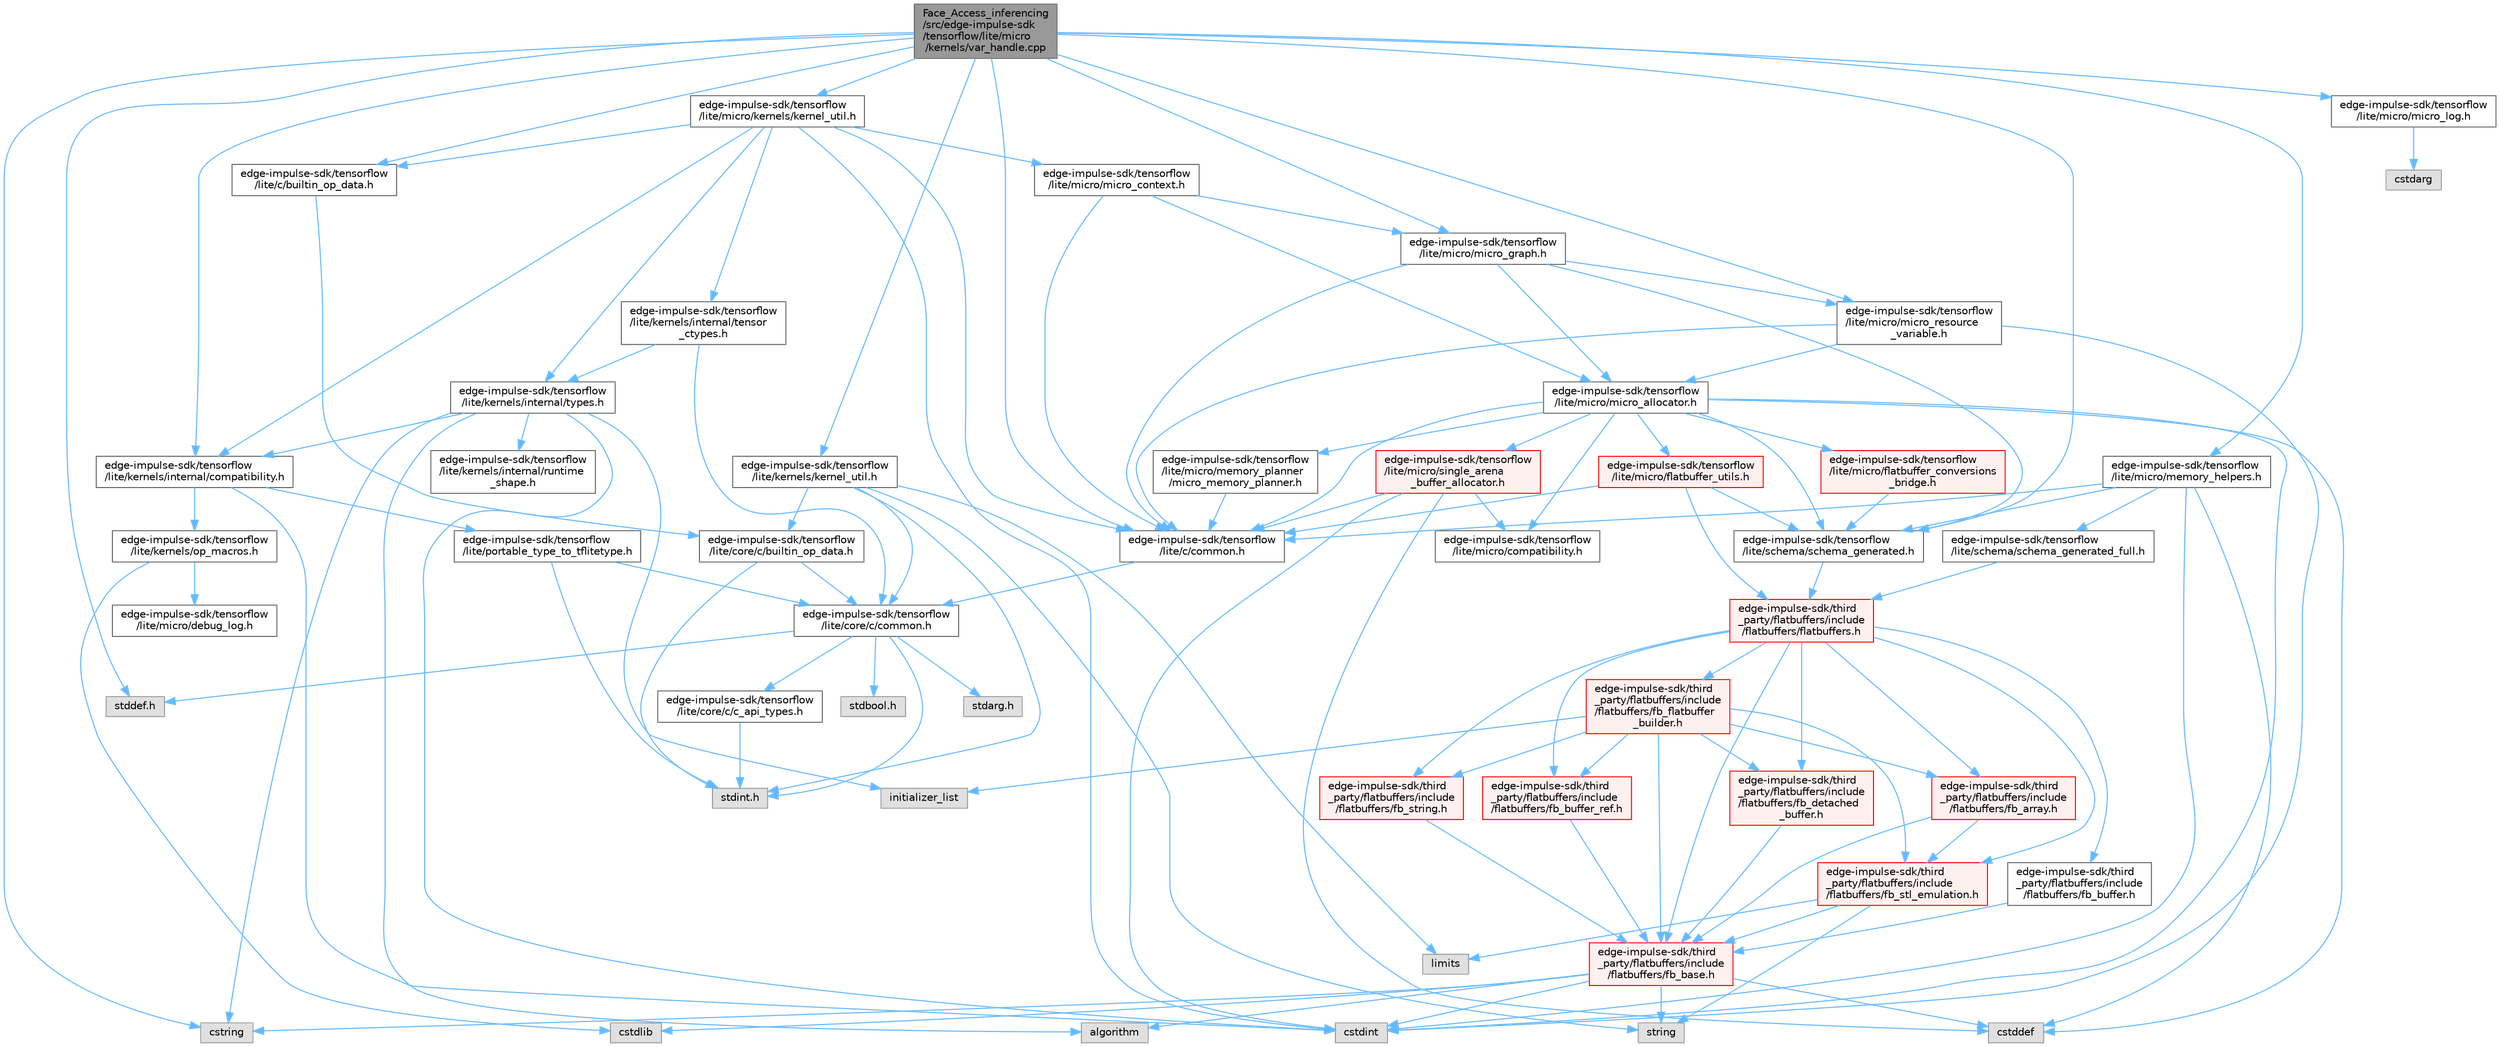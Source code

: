 digraph "Face_Access_inferencing/src/edge-impulse-sdk/tensorflow/lite/micro/kernels/var_handle.cpp"
{
 // LATEX_PDF_SIZE
  bgcolor="transparent";
  edge [fontname=Helvetica,fontsize=10,labelfontname=Helvetica,labelfontsize=10];
  node [fontname=Helvetica,fontsize=10,shape=box,height=0.2,width=0.4];
  Node1 [id="Node000001",label="Face_Access_inferencing\l/src/edge-impulse-sdk\l/tensorflow/lite/micro\l/kernels/var_handle.cpp",height=0.2,width=0.4,color="gray40", fillcolor="grey60", style="filled", fontcolor="black",tooltip=" "];
  Node1 -> Node2 [id="edge116_Node000001_Node000002",color="steelblue1",style="solid",tooltip=" "];
  Node2 [id="Node000002",label="stddef.h",height=0.2,width=0.4,color="grey60", fillcolor="#E0E0E0", style="filled",tooltip=" "];
  Node1 -> Node3 [id="edge117_Node000001_Node000003",color="steelblue1",style="solid",tooltip=" "];
  Node3 [id="Node000003",label="cstring",height=0.2,width=0.4,color="grey60", fillcolor="#E0E0E0", style="filled",tooltip=" "];
  Node1 -> Node4 [id="edge118_Node000001_Node000004",color="steelblue1",style="solid",tooltip=" "];
  Node4 [id="Node000004",label="edge-impulse-sdk/tensorflow\l/lite/c/builtin_op_data.h",height=0.2,width=0.4,color="grey40", fillcolor="white", style="filled",URL="$_face___access__inferencing_2src_2edge-impulse-sdk_2tensorflow_2lite_2c_2builtin__op__data_8h.html",tooltip=" "];
  Node4 -> Node5 [id="edge119_Node000004_Node000005",color="steelblue1",style="solid",tooltip=" "];
  Node5 [id="Node000005",label="edge-impulse-sdk/tensorflow\l/lite/core/c/builtin_op_data.h",height=0.2,width=0.4,color="grey40", fillcolor="white", style="filled",URL="$_face___access__inferencing_2src_2edge-impulse-sdk_2tensorflow_2lite_2core_2c_2builtin__op__data_8h.html",tooltip=" "];
  Node5 -> Node6 [id="edge120_Node000005_Node000006",color="steelblue1",style="solid",tooltip=" "];
  Node6 [id="Node000006",label="stdint.h",height=0.2,width=0.4,color="grey60", fillcolor="#E0E0E0", style="filled",tooltip=" "];
  Node5 -> Node7 [id="edge121_Node000005_Node000007",color="steelblue1",style="solid",tooltip=" "];
  Node7 [id="Node000007",label="edge-impulse-sdk/tensorflow\l/lite/core/c/common.h",height=0.2,width=0.4,color="grey40", fillcolor="white", style="filled",URL="$_face___access__inferencing_2src_2edge-impulse-sdk_2tensorflow_2lite_2core_2c_2common_8h.html",tooltip=" "];
  Node7 -> Node8 [id="edge122_Node000007_Node000008",color="steelblue1",style="solid",tooltip=" "];
  Node8 [id="Node000008",label="stdarg.h",height=0.2,width=0.4,color="grey60", fillcolor="#E0E0E0", style="filled",tooltip=" "];
  Node7 -> Node9 [id="edge123_Node000007_Node000009",color="steelblue1",style="solid",tooltip=" "];
  Node9 [id="Node000009",label="stdbool.h",height=0.2,width=0.4,color="grey60", fillcolor="#E0E0E0", style="filled",tooltip=" "];
  Node7 -> Node2 [id="edge124_Node000007_Node000002",color="steelblue1",style="solid",tooltip=" "];
  Node7 -> Node6 [id="edge125_Node000007_Node000006",color="steelblue1",style="solid",tooltip=" "];
  Node7 -> Node10 [id="edge126_Node000007_Node000010",color="steelblue1",style="solid",tooltip=" "];
  Node10 [id="Node000010",label="edge-impulse-sdk/tensorflow\l/lite/core/c/c_api_types.h",height=0.2,width=0.4,color="grey40", fillcolor="white", style="filled",URL="$_face___access__inferencing_2src_2edge-impulse-sdk_2tensorflow_2lite_2core_2c_2c__api__types_8h.html",tooltip=" "];
  Node10 -> Node6 [id="edge127_Node000010_Node000006",color="steelblue1",style="solid",tooltip=" "];
  Node1 -> Node11 [id="edge128_Node000001_Node000011",color="steelblue1",style="solid",tooltip=" "];
  Node11 [id="Node000011",label="edge-impulse-sdk/tensorflow\l/lite/c/common.h",height=0.2,width=0.4,color="grey40", fillcolor="white", style="filled",URL="$_face___access__inferencing_2src_2edge-impulse-sdk_2tensorflow_2lite_2c_2common_8h.html",tooltip=" "];
  Node11 -> Node7 [id="edge129_Node000011_Node000007",color="steelblue1",style="solid",tooltip=" "];
  Node1 -> Node12 [id="edge130_Node000001_Node000012",color="steelblue1",style="solid",tooltip=" "];
  Node12 [id="Node000012",label="edge-impulse-sdk/tensorflow\l/lite/kernels/internal/compatibility.h",height=0.2,width=0.4,color="grey40", fillcolor="white", style="filled",URL="$_face___access__inferencing_2src_2edge-impulse-sdk_2tensorflow_2lite_2kernels_2internal_2compatibility_8h.html",tooltip=" "];
  Node12 -> Node13 [id="edge131_Node000012_Node000013",color="steelblue1",style="solid",tooltip=" "];
  Node13 [id="Node000013",label="cstdint",height=0.2,width=0.4,color="grey60", fillcolor="#E0E0E0", style="filled",tooltip=" "];
  Node12 -> Node14 [id="edge132_Node000012_Node000014",color="steelblue1",style="solid",tooltip=" "];
  Node14 [id="Node000014",label="edge-impulse-sdk/tensorflow\l/lite/portable_type_to_tflitetype.h",height=0.2,width=0.4,color="grey40", fillcolor="white", style="filled",URL="$_face___access__inferencing_2src_2edge-impulse-sdk_2tensorflow_2lite_2portable__type__to__tflitetype_8h.html",tooltip=" "];
  Node14 -> Node6 [id="edge133_Node000014_Node000006",color="steelblue1",style="solid",tooltip=" "];
  Node14 -> Node7 [id="edge134_Node000014_Node000007",color="steelblue1",style="solid",tooltip=" "];
  Node12 -> Node15 [id="edge135_Node000012_Node000015",color="steelblue1",style="solid",tooltip=" "];
  Node15 [id="Node000015",label="edge-impulse-sdk/tensorflow\l/lite/kernels/op_macros.h",height=0.2,width=0.4,color="grey40", fillcolor="white", style="filled",URL="$_face___access__inferencing_2src_2edge-impulse-sdk_2tensorflow_2lite_2kernels_2op__macros_8h.html",tooltip=" "];
  Node15 -> Node16 [id="edge136_Node000015_Node000016",color="steelblue1",style="solid",tooltip=" "];
  Node16 [id="Node000016",label="edge-impulse-sdk/tensorflow\l/lite/micro/debug_log.h",height=0.2,width=0.4,color="grey40", fillcolor="white", style="filled",URL="$_face___access__inferencing_2src_2edge-impulse-sdk_2tensorflow_2lite_2micro_2debug__log_8h.html",tooltip=" "];
  Node15 -> Node17 [id="edge137_Node000015_Node000017",color="steelblue1",style="solid",tooltip=" "];
  Node17 [id="Node000017",label="cstdlib",height=0.2,width=0.4,color="grey60", fillcolor="#E0E0E0", style="filled",tooltip=" "];
  Node1 -> Node18 [id="edge138_Node000001_Node000018",color="steelblue1",style="solid",tooltip=" "];
  Node18 [id="Node000018",label="edge-impulse-sdk/tensorflow\l/lite/kernels/kernel_util.h",height=0.2,width=0.4,color="grey40", fillcolor="white", style="filled",URL="$_face___access__inferencing_2src_2edge-impulse-sdk_2tensorflow_2lite_2kernels_2kernel__util_8h.html",tooltip=" "];
  Node18 -> Node6 [id="edge139_Node000018_Node000006",color="steelblue1",style="solid",tooltip=" "];
  Node18 -> Node19 [id="edge140_Node000018_Node000019",color="steelblue1",style="solid",tooltip=" "];
  Node19 [id="Node000019",label="limits",height=0.2,width=0.4,color="grey60", fillcolor="#E0E0E0", style="filled",tooltip=" "];
  Node18 -> Node20 [id="edge141_Node000018_Node000020",color="steelblue1",style="solid",tooltip=" "];
  Node20 [id="Node000020",label="string",height=0.2,width=0.4,color="grey60", fillcolor="#E0E0E0", style="filled",tooltip=" "];
  Node18 -> Node5 [id="edge142_Node000018_Node000005",color="steelblue1",style="solid",tooltip=" "];
  Node18 -> Node7 [id="edge143_Node000018_Node000007",color="steelblue1",style="solid",tooltip=" "];
  Node1 -> Node21 [id="edge144_Node000001_Node000021",color="steelblue1",style="solid",tooltip=" "];
  Node21 [id="Node000021",label="edge-impulse-sdk/tensorflow\l/lite/micro/kernels/kernel_util.h",height=0.2,width=0.4,color="grey40", fillcolor="white", style="filled",URL="$_face___access__inferencing_2src_2edge-impulse-sdk_2tensorflow_2lite_2micro_2kernels_2kernel__util_8h.html",tooltip=" "];
  Node21 -> Node13 [id="edge145_Node000021_Node000013",color="steelblue1",style="solid",tooltip=" "];
  Node21 -> Node4 [id="edge146_Node000021_Node000004",color="steelblue1",style="solid",tooltip=" "];
  Node21 -> Node11 [id="edge147_Node000021_Node000011",color="steelblue1",style="solid",tooltip=" "];
  Node21 -> Node12 [id="edge148_Node000021_Node000012",color="steelblue1",style="solid",tooltip=" "];
  Node21 -> Node22 [id="edge149_Node000021_Node000022",color="steelblue1",style="solid",tooltip=" "];
  Node22 [id="Node000022",label="edge-impulse-sdk/tensorflow\l/lite/kernels/internal/tensor\l_ctypes.h",height=0.2,width=0.4,color="grey40", fillcolor="white", style="filled",URL="$_face___access__inferencing_2src_2edge-impulse-sdk_2tensorflow_2lite_2kernels_2internal_2tensor__ctypes_8h.html",tooltip=" "];
  Node22 -> Node7 [id="edge150_Node000022_Node000007",color="steelblue1",style="solid",tooltip=" "];
  Node22 -> Node23 [id="edge151_Node000022_Node000023",color="steelblue1",style="solid",tooltip=" "];
  Node23 [id="Node000023",label="edge-impulse-sdk/tensorflow\l/lite/kernels/internal/types.h",height=0.2,width=0.4,color="grey40", fillcolor="white", style="filled",URL="$_face___access__inferencing_2src_2edge-impulse-sdk_2tensorflow_2lite_2kernels_2internal_2types_8h.html",tooltip=" "];
  Node23 -> Node24 [id="edge152_Node000023_Node000024",color="steelblue1",style="solid",tooltip=" "];
  Node24 [id="Node000024",label="algorithm",height=0.2,width=0.4,color="grey60", fillcolor="#E0E0E0", style="filled",tooltip=" "];
  Node23 -> Node13 [id="edge153_Node000023_Node000013",color="steelblue1",style="solid",tooltip=" "];
  Node23 -> Node3 [id="edge154_Node000023_Node000003",color="steelblue1",style="solid",tooltip=" "];
  Node23 -> Node25 [id="edge155_Node000023_Node000025",color="steelblue1",style="solid",tooltip=" "];
  Node25 [id="Node000025",label="initializer_list",height=0.2,width=0.4,color="grey60", fillcolor="#E0E0E0", style="filled",tooltip=" "];
  Node23 -> Node12 [id="edge156_Node000023_Node000012",color="steelblue1",style="solid",tooltip=" "];
  Node23 -> Node26 [id="edge157_Node000023_Node000026",color="steelblue1",style="solid",tooltip=" "];
  Node26 [id="Node000026",label="edge-impulse-sdk/tensorflow\l/lite/kernels/internal/runtime\l_shape.h",height=0.2,width=0.4,color="grey40", fillcolor="white", style="filled",URL="$_face___access__inferencing_2src_2edge-impulse-sdk_2tensorflow_2lite_2kernels_2internal_2runtime__shape_8h.html",tooltip=" "];
  Node21 -> Node23 [id="edge158_Node000021_Node000023",color="steelblue1",style="solid",tooltip=" "];
  Node21 -> Node27 [id="edge159_Node000021_Node000027",color="steelblue1",style="solid",tooltip=" "];
  Node27 [id="Node000027",label="edge-impulse-sdk/tensorflow\l/lite/micro/micro_context.h",height=0.2,width=0.4,color="grey40", fillcolor="white", style="filled",URL="$_face___access__inferencing_2src_2edge-impulse-sdk_2tensorflow_2lite_2micro_2micro__context_8h.html",tooltip=" "];
  Node27 -> Node11 [id="edge160_Node000027_Node000011",color="steelblue1",style="solid",tooltip=" "];
  Node27 -> Node28 [id="edge161_Node000027_Node000028",color="steelblue1",style="solid",tooltip=" "];
  Node28 [id="Node000028",label="edge-impulse-sdk/tensorflow\l/lite/micro/micro_allocator.h",height=0.2,width=0.4,color="grey40", fillcolor="white", style="filled",URL="$_face___access__inferencing_2src_2edge-impulse-sdk_2tensorflow_2lite_2micro_2micro__allocator_8h.html",tooltip=" "];
  Node28 -> Node29 [id="edge162_Node000028_Node000029",color="steelblue1",style="solid",tooltip=" "];
  Node29 [id="Node000029",label="cstddef",height=0.2,width=0.4,color="grey60", fillcolor="#E0E0E0", style="filled",tooltip=" "];
  Node28 -> Node13 [id="edge163_Node000028_Node000013",color="steelblue1",style="solid",tooltip=" "];
  Node28 -> Node11 [id="edge164_Node000028_Node000011",color="steelblue1",style="solid",tooltip=" "];
  Node28 -> Node30 [id="edge165_Node000028_Node000030",color="steelblue1",style="solid",tooltip=" "];
  Node30 [id="Node000030",label="edge-impulse-sdk/tensorflow\l/lite/micro/single_arena\l_buffer_allocator.h",height=0.2,width=0.4,color="red", fillcolor="#FFF0F0", style="filled",URL="$_face___access__inferencing_2src_2edge-impulse-sdk_2tensorflow_2lite_2micro_2single__arena__buffer__allocator_8h.html",tooltip=" "];
  Node30 -> Node29 [id="edge166_Node000030_Node000029",color="steelblue1",style="solid",tooltip=" "];
  Node30 -> Node13 [id="edge167_Node000030_Node000013",color="steelblue1",style="solid",tooltip=" "];
  Node30 -> Node11 [id="edge168_Node000030_Node000011",color="steelblue1",style="solid",tooltip=" "];
  Node30 -> Node33 [id="edge169_Node000030_Node000033",color="steelblue1",style="solid",tooltip=" "];
  Node33 [id="Node000033",label="edge-impulse-sdk/tensorflow\l/lite/micro/compatibility.h",height=0.2,width=0.4,color="grey40", fillcolor="white", style="filled",URL="$_face___access__inferencing_2src_2edge-impulse-sdk_2tensorflow_2lite_2micro_2compatibility_8h.html",tooltip=" "];
  Node28 -> Node33 [id="edge170_Node000028_Node000033",color="steelblue1",style="solid",tooltip=" "];
  Node28 -> Node34 [id="edge171_Node000028_Node000034",color="steelblue1",style="solid",tooltip=" "];
  Node34 [id="Node000034",label="edge-impulse-sdk/tensorflow\l/lite/micro/flatbuffer_utils.h",height=0.2,width=0.4,color="red", fillcolor="#FFF0F0", style="filled",URL="$_face___access__inferencing_2src_2edge-impulse-sdk_2tensorflow_2lite_2micro_2flatbuffer__utils_8h.html",tooltip=" "];
  Node34 -> Node35 [id="edge172_Node000034_Node000035",color="steelblue1",style="solid",tooltip=" "];
  Node35 [id="Node000035",label="edge-impulse-sdk/third\l_party/flatbuffers/include\l/flatbuffers/flatbuffers.h",height=0.2,width=0.4,color="red", fillcolor="#FFF0F0", style="filled",URL="$_face___access__inferencing_2src_2edge-impulse-sdk_2third__party_2flatbuffers_2include_2flatbuffers_2flatbuffers_8h.html",tooltip=" "];
  Node35 -> Node36 [id="edge173_Node000035_Node000036",color="steelblue1",style="solid",tooltip=" "];
  Node36 [id="Node000036",label="edge-impulse-sdk/third\l_party/flatbuffers/include\l/flatbuffers/fb_array.h",height=0.2,width=0.4,color="red", fillcolor="#FFF0F0", style="filled",URL="$fb__array_8h.html",tooltip=" "];
  Node36 -> Node37 [id="edge174_Node000036_Node000037",color="steelblue1",style="solid",tooltip=" "];
  Node37 [id="Node000037",label="edge-impulse-sdk/third\l_party/flatbuffers/include\l/flatbuffers/fb_base.h",height=0.2,width=0.4,color="red", fillcolor="#FFF0F0", style="filled",URL="$fb__base_8h.html",tooltip=" "];
  Node37 -> Node13 [id="edge175_Node000037_Node000013",color="steelblue1",style="solid",tooltip=" "];
  Node37 -> Node29 [id="edge176_Node000037_Node000029",color="steelblue1",style="solid",tooltip=" "];
  Node37 -> Node17 [id="edge177_Node000037_Node000017",color="steelblue1",style="solid",tooltip=" "];
  Node37 -> Node3 [id="edge178_Node000037_Node000003",color="steelblue1",style="solid",tooltip=" "];
  Node37 -> Node20 [id="edge179_Node000037_Node000020",color="steelblue1",style="solid",tooltip=" "];
  Node37 -> Node24 [id="edge180_Node000037_Node000024",color="steelblue1",style="solid",tooltip=" "];
  Node36 -> Node45 [id="edge181_Node000036_Node000045",color="steelblue1",style="solid",tooltip=" "];
  Node45 [id="Node000045",label="edge-impulse-sdk/third\l_party/flatbuffers/include\l/flatbuffers/fb_stl_emulation.h",height=0.2,width=0.4,color="red", fillcolor="#FFF0F0", style="filled",URL="$fb__stl__emulation_8h.html",tooltip=" "];
  Node45 -> Node37 [id="edge182_Node000045_Node000037",color="steelblue1",style="solid",tooltip=" "];
  Node45 -> Node20 [id="edge183_Node000045_Node000020",color="steelblue1",style="solid",tooltip=" "];
  Node45 -> Node19 [id="edge184_Node000045_Node000019",color="steelblue1",style="solid",tooltip=" "];
  Node35 -> Node37 [id="edge185_Node000035_Node000037",color="steelblue1",style="solid",tooltip=" "];
  Node35 -> Node47 [id="edge186_Node000035_Node000047",color="steelblue1",style="solid",tooltip=" "];
  Node47 [id="Node000047",label="edge-impulse-sdk/third\l_party/flatbuffers/include\l/flatbuffers/fb_buffer.h",height=0.2,width=0.4,color="grey40", fillcolor="white", style="filled",URL="$fb__buffer_8h.html",tooltip=" "];
  Node47 -> Node37 [id="edge187_Node000047_Node000037",color="steelblue1",style="solid",tooltip=" "];
  Node35 -> Node48 [id="edge188_Node000035_Node000048",color="steelblue1",style="solid",tooltip=" "];
  Node48 [id="Node000048",label="edge-impulse-sdk/third\l_party/flatbuffers/include\l/flatbuffers/fb_buffer_ref.h",height=0.2,width=0.4,color="red", fillcolor="#FFF0F0", style="filled",URL="$fb__buffer__ref_8h.html",tooltip=" "];
  Node48 -> Node37 [id="edge189_Node000048_Node000037",color="steelblue1",style="solid",tooltip=" "];
  Node35 -> Node50 [id="edge190_Node000035_Node000050",color="steelblue1",style="solid",tooltip=" "];
  Node50 [id="Node000050",label="edge-impulse-sdk/third\l_party/flatbuffers/include\l/flatbuffers/fb_detached\l_buffer.h",height=0.2,width=0.4,color="red", fillcolor="#FFF0F0", style="filled",URL="$fb__detached__buffer_8h.html",tooltip=" "];
  Node50 -> Node37 [id="edge191_Node000050_Node000037",color="steelblue1",style="solid",tooltip=" "];
  Node35 -> Node53 [id="edge192_Node000035_Node000053",color="steelblue1",style="solid",tooltip=" "];
  Node53 [id="Node000053",label="edge-impulse-sdk/third\l_party/flatbuffers/include\l/flatbuffers/fb_flatbuffer\l_builder.h",height=0.2,width=0.4,color="red", fillcolor="#FFF0F0", style="filled",URL="$fb__flatbuffer__builder_8h.html",tooltip=" "];
  Node53 -> Node25 [id="edge193_Node000053_Node000025",color="steelblue1",style="solid",tooltip=" "];
  Node53 -> Node36 [id="edge194_Node000053_Node000036",color="steelblue1",style="solid",tooltip=" "];
  Node53 -> Node37 [id="edge195_Node000053_Node000037",color="steelblue1",style="solid",tooltip=" "];
  Node53 -> Node48 [id="edge196_Node000053_Node000048",color="steelblue1",style="solid",tooltip=" "];
  Node53 -> Node50 [id="edge197_Node000053_Node000050",color="steelblue1",style="solid",tooltip=" "];
  Node53 -> Node45 [id="edge198_Node000053_Node000045",color="steelblue1",style="solid",tooltip=" "];
  Node53 -> Node55 [id="edge199_Node000053_Node000055",color="steelblue1",style="solid",tooltip=" "];
  Node55 [id="Node000055",label="edge-impulse-sdk/third\l_party/flatbuffers/include\l/flatbuffers/fb_string.h",height=0.2,width=0.4,color="red", fillcolor="#FFF0F0", style="filled",URL="$fb__string_8h.html",tooltip=" "];
  Node55 -> Node37 [id="edge200_Node000055_Node000037",color="steelblue1",style="solid",tooltip=" "];
  Node35 -> Node45 [id="edge201_Node000035_Node000045",color="steelblue1",style="solid",tooltip=" "];
  Node35 -> Node55 [id="edge202_Node000035_Node000055",color="steelblue1",style="solid",tooltip=" "];
  Node34 -> Node11 [id="edge203_Node000034_Node000011",color="steelblue1",style="solid",tooltip=" "];
  Node34 -> Node66 [id="edge204_Node000034_Node000066",color="steelblue1",style="solid",tooltip=" "];
  Node66 [id="Node000066",label="edge-impulse-sdk/tensorflow\l/lite/schema/schema_generated.h",height=0.2,width=0.4,color="grey40", fillcolor="white", style="filled",URL="$_face___access__inferencing_2src_2edge-impulse-sdk_2tensorflow_2lite_2schema_2schema__generated_8h.html",tooltip=" "];
  Node66 -> Node35 [id="edge205_Node000066_Node000035",color="steelblue1",style="solid",tooltip=" "];
  Node28 -> Node67 [id="edge206_Node000028_Node000067",color="steelblue1",style="solid",tooltip=" "];
  Node67 [id="Node000067",label="edge-impulse-sdk/tensorflow\l/lite/micro/memory_planner\l/micro_memory_planner.h",height=0.2,width=0.4,color="grey40", fillcolor="white", style="filled",URL="$_face___access__inferencing_2src_2edge-impulse-sdk_2tensorflow_2lite_2micro_2memory__planner_2micro__memory__planner_8h.html",tooltip=" "];
  Node67 -> Node11 [id="edge207_Node000067_Node000011",color="steelblue1",style="solid",tooltip=" "];
  Node28 -> Node68 [id="edge208_Node000028_Node000068",color="steelblue1",style="solid",tooltip=" "];
  Node68 [id="Node000068",label="edge-impulse-sdk/tensorflow\l/lite/micro/flatbuffer_conversions\l_bridge.h",height=0.2,width=0.4,color="red", fillcolor="#FFF0F0", style="filled",URL="$_face___access__inferencing_2src_2edge-impulse-sdk_2tensorflow_2lite_2micro_2flatbuffer__conversions__bridge_8h.html",tooltip=" "];
  Node68 -> Node66 [id="edge209_Node000068_Node000066",color="steelblue1",style="solid",tooltip=" "];
  Node28 -> Node66 [id="edge210_Node000028_Node000066",color="steelblue1",style="solid",tooltip=" "];
  Node27 -> Node73 [id="edge211_Node000027_Node000073",color="steelblue1",style="solid",tooltip=" "];
  Node73 [id="Node000073",label="edge-impulse-sdk/tensorflow\l/lite/micro/micro_graph.h",height=0.2,width=0.4,color="grey40", fillcolor="white", style="filled",URL="$_face___access__inferencing_2src_2edge-impulse-sdk_2tensorflow_2lite_2micro_2micro__graph_8h.html",tooltip=" "];
  Node73 -> Node11 [id="edge212_Node000073_Node000011",color="steelblue1",style="solid",tooltip=" "];
  Node73 -> Node28 [id="edge213_Node000073_Node000028",color="steelblue1",style="solid",tooltip=" "];
  Node73 -> Node74 [id="edge214_Node000073_Node000074",color="steelblue1",style="solid",tooltip=" "];
  Node74 [id="Node000074",label="edge-impulse-sdk/tensorflow\l/lite/micro/micro_resource\l_variable.h",height=0.2,width=0.4,color="grey40", fillcolor="white", style="filled",URL="$_face___access__inferencing_2src_2edge-impulse-sdk_2tensorflow_2lite_2micro_2micro__resource__variable_8h.html",tooltip=" "];
  Node74 -> Node13 [id="edge215_Node000074_Node000013",color="steelblue1",style="solid",tooltip=" "];
  Node74 -> Node11 [id="edge216_Node000074_Node000011",color="steelblue1",style="solid",tooltip=" "];
  Node74 -> Node28 [id="edge217_Node000074_Node000028",color="steelblue1",style="solid",tooltip=" "];
  Node73 -> Node66 [id="edge218_Node000073_Node000066",color="steelblue1",style="solid",tooltip=" "];
  Node1 -> Node75 [id="edge219_Node000001_Node000075",color="steelblue1",style="solid",tooltip=" "];
  Node75 [id="Node000075",label="edge-impulse-sdk/tensorflow\l/lite/micro/memory_helpers.h",height=0.2,width=0.4,color="grey40", fillcolor="white", style="filled",URL="$_face___access__inferencing_2src_2edge-impulse-sdk_2tensorflow_2lite_2micro_2memory__helpers_8h.html",tooltip=" "];
  Node75 -> Node29 [id="edge220_Node000075_Node000029",color="steelblue1",style="solid",tooltip=" "];
  Node75 -> Node13 [id="edge221_Node000075_Node000013",color="steelblue1",style="solid",tooltip=" "];
  Node75 -> Node11 [id="edge222_Node000075_Node000011",color="steelblue1",style="solid",tooltip=" "];
  Node75 -> Node66 [id="edge223_Node000075_Node000066",color="steelblue1",style="solid",tooltip=" "];
  Node75 -> Node76 [id="edge224_Node000075_Node000076",color="steelblue1",style="solid",tooltip=" "];
  Node76 [id="Node000076",label="edge-impulse-sdk/tensorflow\l/lite/schema/schema_generated_full.h",height=0.2,width=0.4,color="grey40", fillcolor="white", style="filled",URL="$schema__generated__full_8h.html",tooltip=" "];
  Node76 -> Node35 [id="edge225_Node000076_Node000035",color="steelblue1",style="solid",tooltip=" "];
  Node1 -> Node73 [id="edge226_Node000001_Node000073",color="steelblue1",style="solid",tooltip=" "];
  Node1 -> Node77 [id="edge227_Node000001_Node000077",color="steelblue1",style="solid",tooltip=" "];
  Node77 [id="Node000077",label="edge-impulse-sdk/tensorflow\l/lite/micro/micro_log.h",height=0.2,width=0.4,color="grey40", fillcolor="white", style="filled",URL="$_face___access__inferencing_2src_2edge-impulse-sdk_2tensorflow_2lite_2micro_2micro__log_8h.html",tooltip=" "];
  Node77 -> Node72 [id="edge228_Node000077_Node000072",color="steelblue1",style="solid",tooltip=" "];
  Node72 [id="Node000072",label="cstdarg",height=0.2,width=0.4,color="grey60", fillcolor="#E0E0E0", style="filled",tooltip=" "];
  Node1 -> Node74 [id="edge229_Node000001_Node000074",color="steelblue1",style="solid",tooltip=" "];
  Node1 -> Node66 [id="edge230_Node000001_Node000066",color="steelblue1",style="solid",tooltip=" "];
}
